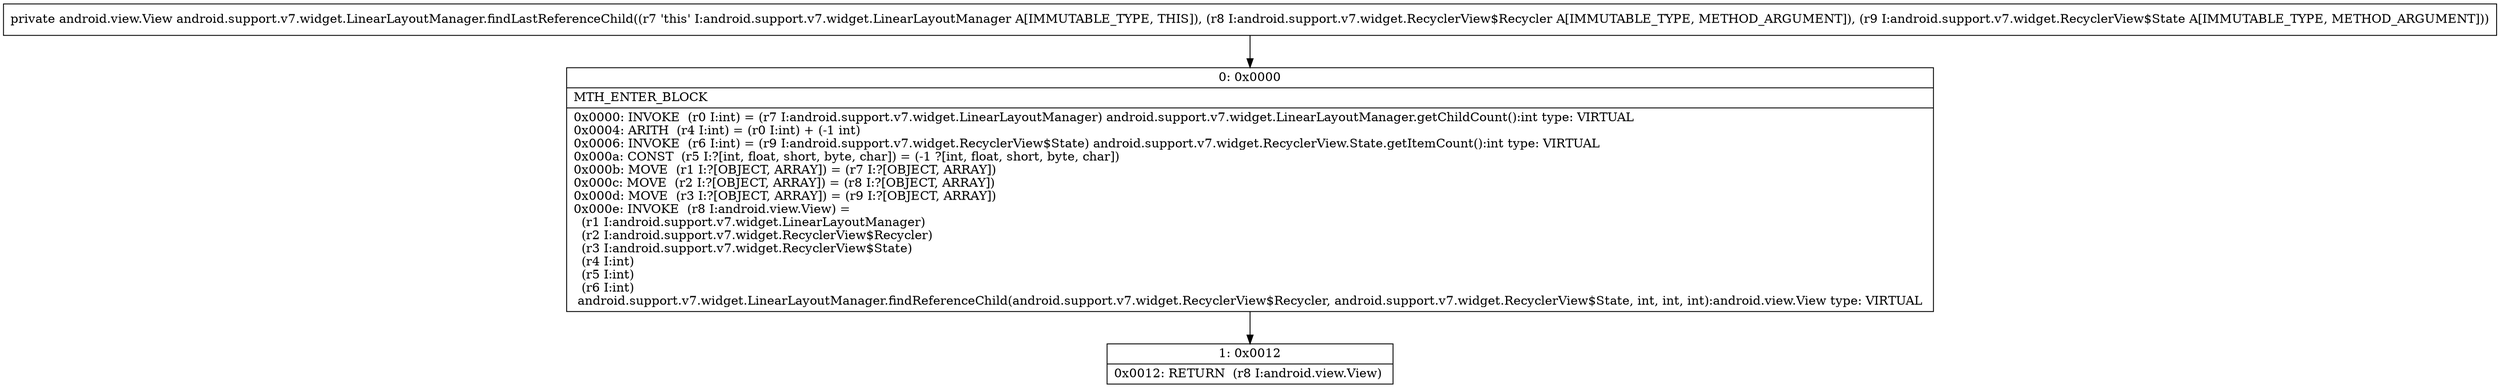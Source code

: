 digraph "CFG forandroid.support.v7.widget.LinearLayoutManager.findLastReferenceChild(Landroid\/support\/v7\/widget\/RecyclerView$Recycler;Landroid\/support\/v7\/widget\/RecyclerView$State;)Landroid\/view\/View;" {
Node_0 [shape=record,label="{0\:\ 0x0000|MTH_ENTER_BLOCK\l|0x0000: INVOKE  (r0 I:int) = (r7 I:android.support.v7.widget.LinearLayoutManager) android.support.v7.widget.LinearLayoutManager.getChildCount():int type: VIRTUAL \l0x0004: ARITH  (r4 I:int) = (r0 I:int) + (\-1 int) \l0x0006: INVOKE  (r6 I:int) = (r9 I:android.support.v7.widget.RecyclerView$State) android.support.v7.widget.RecyclerView.State.getItemCount():int type: VIRTUAL \l0x000a: CONST  (r5 I:?[int, float, short, byte, char]) = (\-1 ?[int, float, short, byte, char]) \l0x000b: MOVE  (r1 I:?[OBJECT, ARRAY]) = (r7 I:?[OBJECT, ARRAY]) \l0x000c: MOVE  (r2 I:?[OBJECT, ARRAY]) = (r8 I:?[OBJECT, ARRAY]) \l0x000d: MOVE  (r3 I:?[OBJECT, ARRAY]) = (r9 I:?[OBJECT, ARRAY]) \l0x000e: INVOKE  (r8 I:android.view.View) = \l  (r1 I:android.support.v7.widget.LinearLayoutManager)\l  (r2 I:android.support.v7.widget.RecyclerView$Recycler)\l  (r3 I:android.support.v7.widget.RecyclerView$State)\l  (r4 I:int)\l  (r5 I:int)\l  (r6 I:int)\l android.support.v7.widget.LinearLayoutManager.findReferenceChild(android.support.v7.widget.RecyclerView$Recycler, android.support.v7.widget.RecyclerView$State, int, int, int):android.view.View type: VIRTUAL \l}"];
Node_1 [shape=record,label="{1\:\ 0x0012|0x0012: RETURN  (r8 I:android.view.View) \l}"];
MethodNode[shape=record,label="{private android.view.View android.support.v7.widget.LinearLayoutManager.findLastReferenceChild((r7 'this' I:android.support.v7.widget.LinearLayoutManager A[IMMUTABLE_TYPE, THIS]), (r8 I:android.support.v7.widget.RecyclerView$Recycler A[IMMUTABLE_TYPE, METHOD_ARGUMENT]), (r9 I:android.support.v7.widget.RecyclerView$State A[IMMUTABLE_TYPE, METHOD_ARGUMENT])) }"];
MethodNode -> Node_0;
Node_0 -> Node_1;
}

